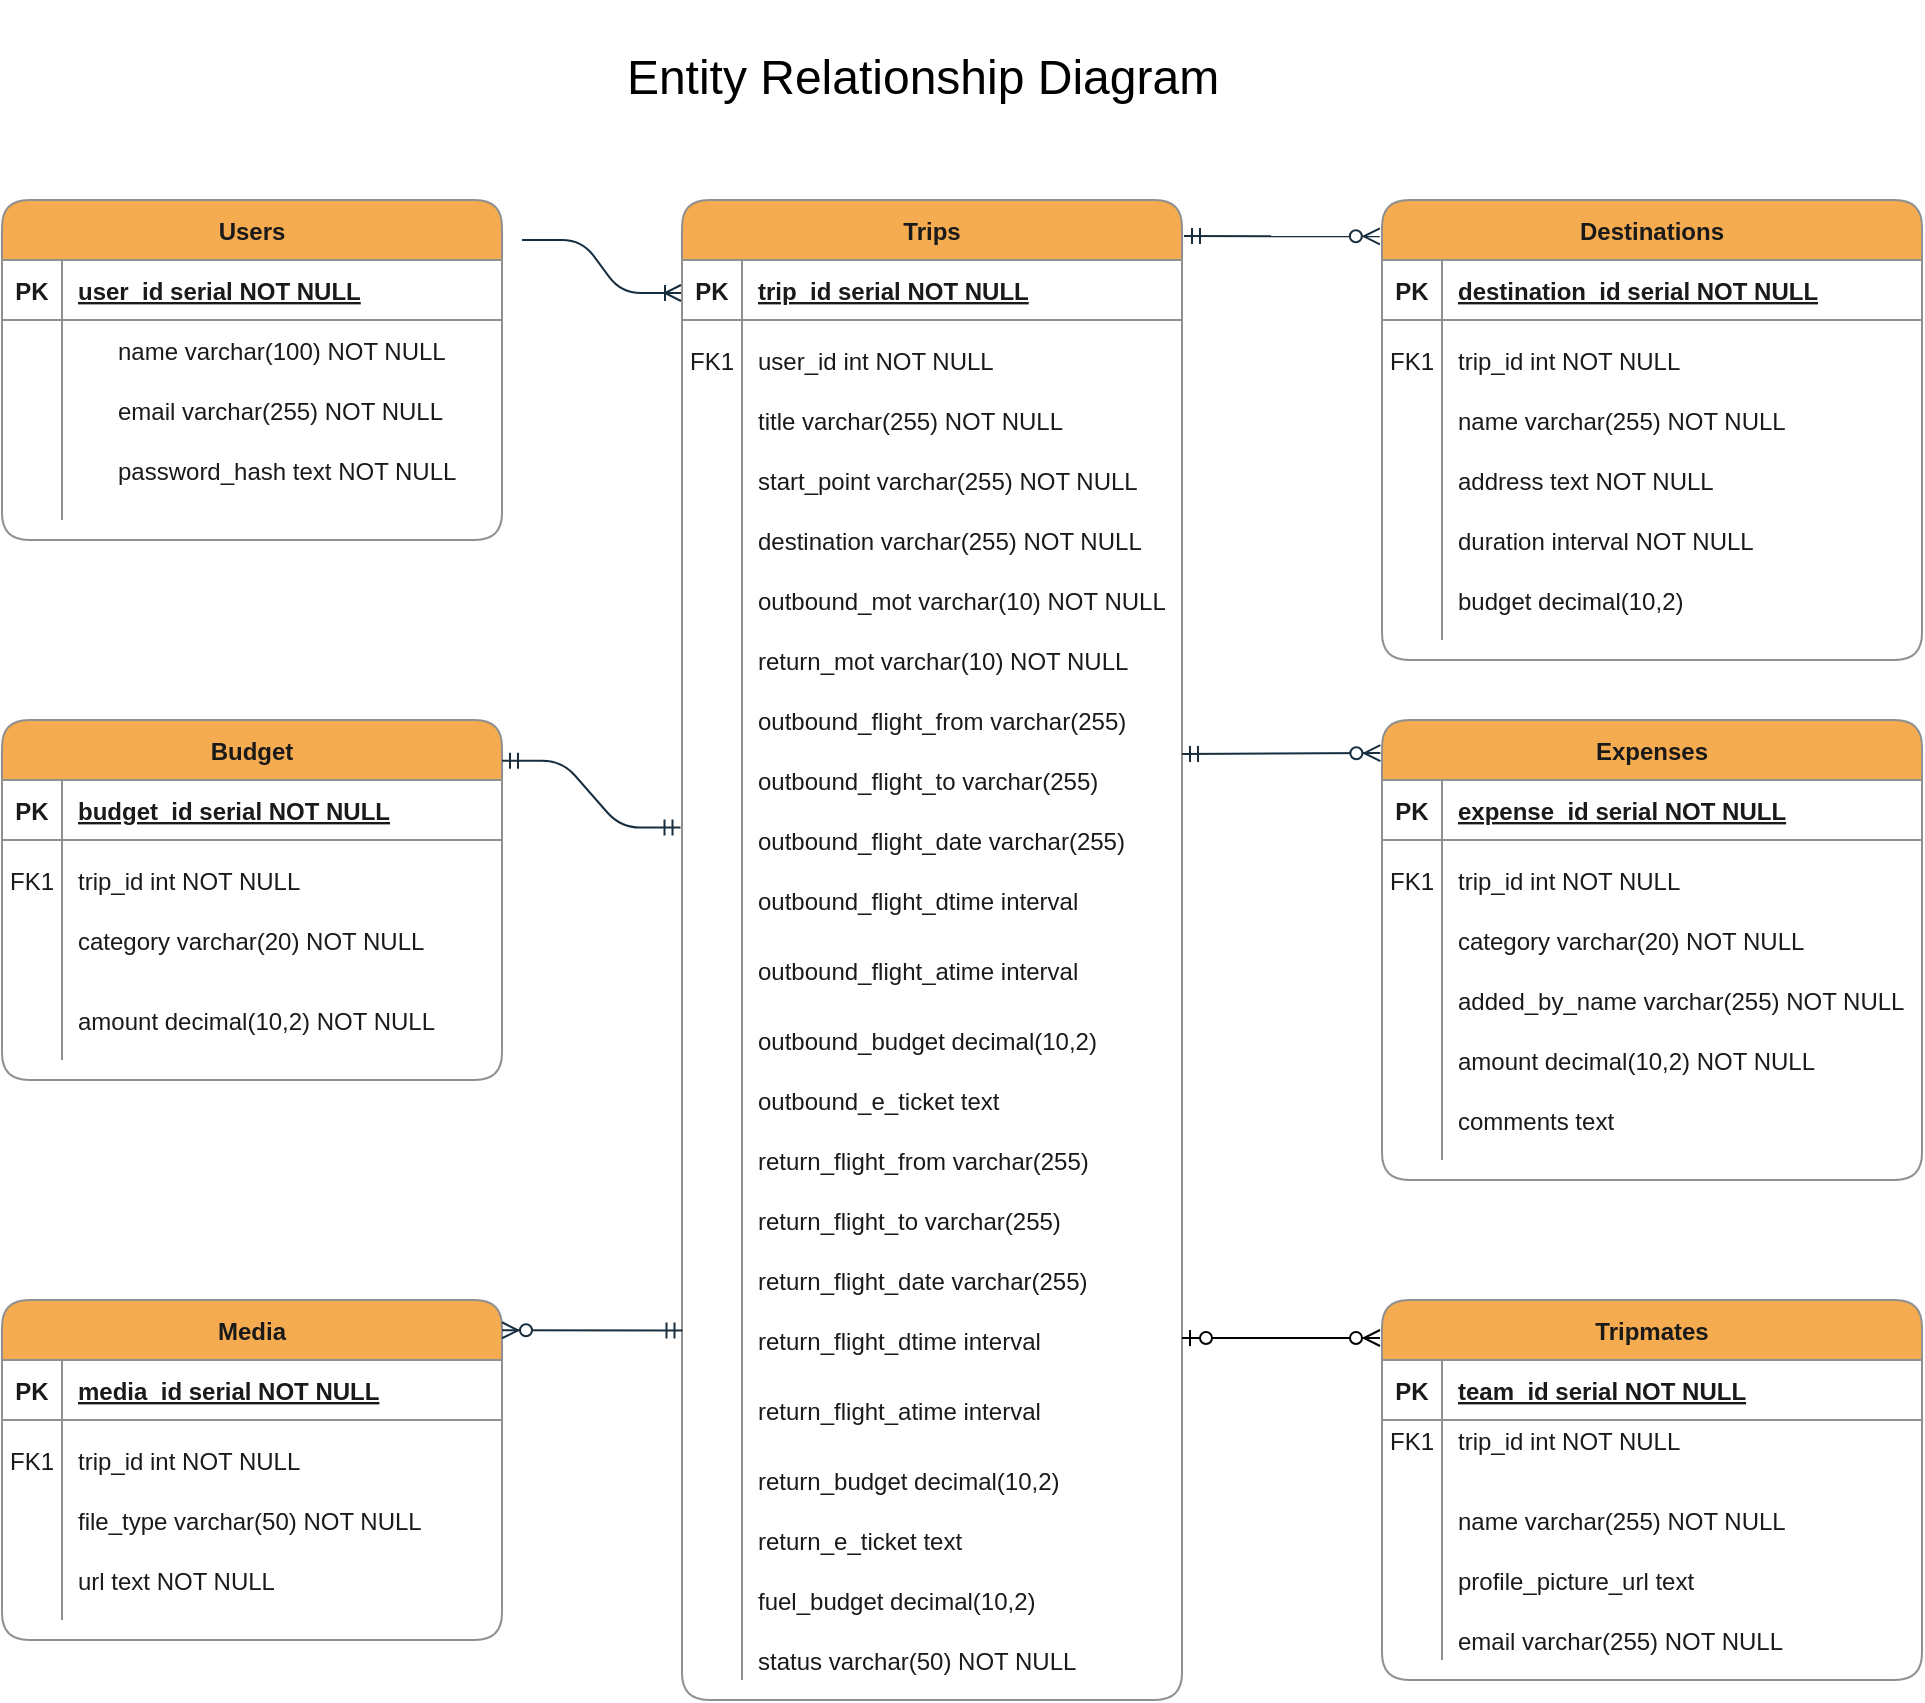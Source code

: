 <mxfile version="26.1.1">
  <diagram id="R2lEEEUBdFMjLlhIrx00" name="Page-1">
    <mxGraphModel dx="1793" dy="1024" grid="1" gridSize="10" guides="1" tooltips="1" connect="1" arrows="1" fold="1" page="1" pageScale="1" pageWidth="850" pageHeight="1100" math="0" shadow="0" extFonts="Permanent Marker^https://fonts.googleapis.com/css?family=Permanent+Marker">
      <root>
        <mxCell id="0" />
        <mxCell id="1" parent="0" />
        <mxCell id="C-vyLk0tnHw3VtMMgP7b-23" value="Users" style="shape=table;startSize=30;container=1;collapsible=1;childLayout=tableLayout;fixedRows=1;rowLines=0;fontStyle=1;align=center;resizeLast=1;labelBackgroundColor=none;fillColor=#F5AB50;strokeColor=#909090;fontColor=#1A1A1A;rounded=1;" parent="1" vertex="1">
          <mxGeometry x="410" y="190" width="250" height="170" as="geometry" />
        </mxCell>
        <mxCell id="C-vyLk0tnHw3VtMMgP7b-24" value="" style="shape=partialRectangle;collapsible=0;dropTarget=0;pointerEvents=0;fillColor=none;points=[[0,0.5],[1,0.5]];portConstraint=eastwest;top=0;left=0;right=0;bottom=1;labelBackgroundColor=none;strokeColor=#909090;fontColor=#1A1A1A;rounded=1;" parent="C-vyLk0tnHw3VtMMgP7b-23" vertex="1">
          <mxGeometry y="30" width="250" height="30" as="geometry" />
        </mxCell>
        <mxCell id="C-vyLk0tnHw3VtMMgP7b-25" value="PK" style="shape=partialRectangle;overflow=hidden;connectable=0;fillColor=none;top=0;left=0;bottom=0;right=0;fontStyle=1;labelBackgroundColor=none;strokeColor=#909090;fontColor=#1A1A1A;rounded=1;" parent="C-vyLk0tnHw3VtMMgP7b-24" vertex="1">
          <mxGeometry width="30" height="30" as="geometry">
            <mxRectangle width="30" height="30" as="alternateBounds" />
          </mxGeometry>
        </mxCell>
        <mxCell id="C-vyLk0tnHw3VtMMgP7b-26" value="user_id serial NOT NULL " style="shape=partialRectangle;overflow=hidden;connectable=0;fillColor=none;top=0;left=0;bottom=0;right=0;align=left;spacingLeft=6;fontStyle=5;labelBackgroundColor=none;strokeColor=#909090;fontColor=#1A1A1A;rounded=1;" parent="C-vyLk0tnHw3VtMMgP7b-24" vertex="1">
          <mxGeometry x="30" width="220" height="30" as="geometry">
            <mxRectangle width="220" height="30" as="alternateBounds" />
          </mxGeometry>
        </mxCell>
        <mxCell id="C-vyLk0tnHw3VtMMgP7b-27" value="" style="shape=partialRectangle;collapsible=0;dropTarget=0;pointerEvents=0;fillColor=none;points=[[0,0.5],[1,0.5]];portConstraint=eastwest;top=0;left=0;right=0;bottom=0;labelBackgroundColor=none;strokeColor=#909090;fontColor=#1A1A1A;rounded=1;" parent="C-vyLk0tnHw3VtMMgP7b-23" vertex="1">
          <mxGeometry y="60" width="250" height="100" as="geometry" />
        </mxCell>
        <mxCell id="C-vyLk0tnHw3VtMMgP7b-28" value="" style="shape=partialRectangle;overflow=hidden;connectable=0;fillColor=none;top=0;left=0;bottom=0;right=0;labelBackgroundColor=none;strokeColor=#909090;fontColor=#1A1A1A;rounded=1;" parent="C-vyLk0tnHw3VtMMgP7b-27" vertex="1">
          <mxGeometry width="30" height="100" as="geometry">
            <mxRectangle width="30" height="100" as="alternateBounds" />
          </mxGeometry>
        </mxCell>
        <mxCell id="C-vyLk0tnHw3VtMMgP7b-29" value="" style="shape=partialRectangle;overflow=hidden;connectable=0;fillColor=none;top=0;left=0;bottom=0;right=0;align=left;spacingLeft=6;labelBackgroundColor=none;strokeColor=#909090;fontColor=#1A1A1A;rounded=1;" parent="C-vyLk0tnHw3VtMMgP7b-27" vertex="1">
          <mxGeometry x="30" width="220" height="100" as="geometry">
            <mxRectangle width="220" height="100" as="alternateBounds" />
          </mxGeometry>
        </mxCell>
        <mxCell id="F7EC2R3SrBkf9akeABOS-1" value="name varchar(100) NOT NULL" style="shape=partialRectangle;overflow=hidden;connectable=0;fillColor=none;top=0;left=0;bottom=0;right=0;align=left;spacingLeft=6;labelBackgroundColor=none;strokeColor=#909090;fontColor=#1A1A1A;rounded=1;" parent="1" vertex="1">
          <mxGeometry x="460" y="250" width="210" height="30" as="geometry">
            <mxRectangle width="220" height="30" as="alternateBounds" />
          </mxGeometry>
        </mxCell>
        <mxCell id="F7EC2R3SrBkf9akeABOS-2" value="email varchar(255) NOT NULL" style="shape=partialRectangle;overflow=hidden;connectable=0;fillColor=none;top=0;left=0;bottom=0;right=0;align=left;spacingLeft=6;labelBackgroundColor=none;strokeColor=#909090;fontColor=#1A1A1A;rounded=1;" parent="1" vertex="1">
          <mxGeometry x="460" y="280" width="220" height="30" as="geometry">
            <mxRectangle width="220" height="30" as="alternateBounds" />
          </mxGeometry>
        </mxCell>
        <mxCell id="F7EC2R3SrBkf9akeABOS-3" value="password_hash text NOT NULL" style="shape=partialRectangle;overflow=hidden;connectable=0;fillColor=none;top=0;left=0;bottom=0;right=0;align=left;spacingLeft=6;labelBackgroundColor=none;strokeColor=#909090;fontColor=#1A1A1A;rounded=1;" parent="1" vertex="1">
          <mxGeometry x="460" y="310" width="220" height="30" as="geometry">
            <mxRectangle width="220" height="30" as="alternateBounds" />
          </mxGeometry>
        </mxCell>
        <mxCell id="C-vyLk0tnHw3VtMMgP7b-2" value="Trips" style="shape=table;startSize=30;container=1;collapsible=1;childLayout=tableLayout;fixedRows=1;rowLines=0;fontStyle=1;align=center;resizeLast=1;labelBackgroundColor=none;fillColor=#F5AB50;strokeColor=#909090;fontColor=#1A1A1A;rounded=1;" parent="1" vertex="1">
          <mxGeometry x="750" y="190" width="250" height="750" as="geometry" />
        </mxCell>
        <mxCell id="C-vyLk0tnHw3VtMMgP7b-3" value="" style="shape=partialRectangle;collapsible=0;dropTarget=0;pointerEvents=0;fillColor=none;points=[[0,0.5],[1,0.5]];portConstraint=eastwest;top=0;left=0;right=0;bottom=1;labelBackgroundColor=none;strokeColor=#909090;fontColor=#1A1A1A;rounded=1;" parent="C-vyLk0tnHw3VtMMgP7b-2" vertex="1">
          <mxGeometry y="30" width="250" height="30" as="geometry" />
        </mxCell>
        <mxCell id="C-vyLk0tnHw3VtMMgP7b-4" value="PK" style="shape=partialRectangle;overflow=hidden;connectable=0;fillColor=none;top=0;left=0;bottom=0;right=0;fontStyle=1;labelBackgroundColor=none;strokeColor=#909090;fontColor=#1A1A1A;rounded=1;" parent="C-vyLk0tnHw3VtMMgP7b-3" vertex="1">
          <mxGeometry width="30" height="30" as="geometry">
            <mxRectangle width="30" height="30" as="alternateBounds" />
          </mxGeometry>
        </mxCell>
        <mxCell id="C-vyLk0tnHw3VtMMgP7b-5" value="trip_id serial NOT NULL " style="shape=partialRectangle;overflow=hidden;connectable=0;fillColor=none;top=0;left=0;bottom=0;right=0;align=left;spacingLeft=6;fontStyle=5;labelBackgroundColor=none;strokeColor=#909090;fontColor=#1A1A1A;rounded=1;" parent="C-vyLk0tnHw3VtMMgP7b-3" vertex="1">
          <mxGeometry x="30" width="220" height="30" as="geometry">
            <mxRectangle width="220" height="30" as="alternateBounds" />
          </mxGeometry>
        </mxCell>
        <mxCell id="C-vyLk0tnHw3VtMMgP7b-6" value="" style="shape=partialRectangle;collapsible=0;dropTarget=0;pointerEvents=0;fillColor=none;points=[[0,0.5],[1,0.5]];portConstraint=eastwest;top=0;left=0;right=0;bottom=0;labelBackgroundColor=none;strokeColor=#909090;fontColor=#1A1A1A;rounded=1;" parent="C-vyLk0tnHw3VtMMgP7b-2" vertex="1">
          <mxGeometry y="60" width="250" height="40" as="geometry" />
        </mxCell>
        <mxCell id="C-vyLk0tnHw3VtMMgP7b-7" value="FK1" style="shape=partialRectangle;overflow=hidden;connectable=0;fillColor=none;top=0;left=0;bottom=0;right=0;labelBackgroundColor=none;strokeColor=#909090;fontColor=#1A1A1A;rounded=1;" parent="C-vyLk0tnHw3VtMMgP7b-6" vertex="1">
          <mxGeometry width="30" height="40" as="geometry">
            <mxRectangle width="30" height="40" as="alternateBounds" />
          </mxGeometry>
        </mxCell>
        <mxCell id="C-vyLk0tnHw3VtMMgP7b-8" value="user_id int NOT NULL" style="shape=partialRectangle;overflow=hidden;connectable=0;fillColor=none;top=0;left=0;bottom=0;right=0;align=left;spacingLeft=6;labelBackgroundColor=none;strokeColor=#909090;fontColor=#1A1A1A;rounded=1;" parent="C-vyLk0tnHw3VtMMgP7b-6" vertex="1">
          <mxGeometry x="30" width="220" height="40" as="geometry">
            <mxRectangle width="220" height="40" as="alternateBounds" />
          </mxGeometry>
        </mxCell>
        <mxCell id="C-vyLk0tnHw3VtMMgP7b-9" value="" style="shape=partialRectangle;collapsible=0;dropTarget=0;pointerEvents=0;fillColor=none;points=[[0,0.5],[1,0.5]];portConstraint=eastwest;top=0;left=0;right=0;bottom=0;labelBackgroundColor=none;strokeColor=#909090;fontColor=#1A1A1A;rounded=1;" parent="C-vyLk0tnHw3VtMMgP7b-2" vertex="1">
          <mxGeometry y="100" width="250" height="640" as="geometry" />
        </mxCell>
        <mxCell id="C-vyLk0tnHw3VtMMgP7b-10" value="" style="shape=partialRectangle;overflow=hidden;connectable=0;fillColor=none;top=0;left=0;bottom=0;right=0;labelBackgroundColor=none;strokeColor=#909090;fontColor=#1A1A1A;rounded=1;" parent="C-vyLk0tnHw3VtMMgP7b-9" vertex="1">
          <mxGeometry width="30" height="640" as="geometry">
            <mxRectangle width="30" height="640" as="alternateBounds" />
          </mxGeometry>
        </mxCell>
        <mxCell id="C-vyLk0tnHw3VtMMgP7b-11" value="" style="shape=partialRectangle;overflow=hidden;connectable=0;fillColor=none;top=0;left=0;bottom=0;right=0;align=left;spacingLeft=6;labelBackgroundColor=none;strokeColor=#909090;fontColor=#1A1A1A;rounded=1;" parent="C-vyLk0tnHw3VtMMgP7b-9" vertex="1">
          <mxGeometry x="30" width="220" height="640" as="geometry">
            <mxRectangle width="220" height="640" as="alternateBounds" />
          </mxGeometry>
        </mxCell>
        <mxCell id="F7EC2R3SrBkf9akeABOS-4" value="title varchar(255) NOT NULL" style="shape=partialRectangle;overflow=hidden;connectable=0;fillColor=none;top=0;left=0;bottom=0;right=0;align=left;spacingLeft=6;labelBackgroundColor=none;strokeColor=#909090;fontColor=#1A1A1A;rounded=1;" parent="1" vertex="1">
          <mxGeometry x="780" y="280" width="220" height="40" as="geometry">
            <mxRectangle width="220" height="40" as="alternateBounds" />
          </mxGeometry>
        </mxCell>
        <mxCell id="F7EC2R3SrBkf9akeABOS-5" value="start_point varchar(255) NOT NULL" style="shape=partialRectangle;overflow=hidden;connectable=0;fillColor=none;top=0;left=0;bottom=0;right=0;align=left;spacingLeft=6;labelBackgroundColor=none;strokeColor=#909090;fontColor=#1A1A1A;rounded=1;" parent="1" vertex="1">
          <mxGeometry x="780" y="310" width="220" height="40" as="geometry">
            <mxRectangle width="220" height="40" as="alternateBounds" />
          </mxGeometry>
        </mxCell>
        <mxCell id="F7EC2R3SrBkf9akeABOS-6" value="destination varchar(255) NOT NULL" style="shape=partialRectangle;overflow=hidden;connectable=0;fillColor=none;top=0;left=0;bottom=0;right=0;align=left;spacingLeft=6;labelBackgroundColor=none;strokeColor=#909090;fontColor=#1A1A1A;rounded=1;" parent="1" vertex="1">
          <mxGeometry x="780" y="340" width="220" height="40" as="geometry">
            <mxRectangle width="220" height="40" as="alternateBounds" />
          </mxGeometry>
        </mxCell>
        <mxCell id="F7EC2R3SrBkf9akeABOS-7" value="outbound_mot varchar(10) NOT NULL" style="shape=partialRectangle;overflow=hidden;connectable=0;fillColor=none;top=0;left=0;bottom=0;right=0;align=left;spacingLeft=6;labelBackgroundColor=none;strokeColor=#909090;fontColor=#1A1A1A;rounded=1;" parent="1" vertex="1">
          <mxGeometry x="780" y="370" width="220" height="40" as="geometry">
            <mxRectangle width="220" height="40" as="alternateBounds" />
          </mxGeometry>
        </mxCell>
        <mxCell id="F7EC2R3SrBkf9akeABOS-8" value="return_mot varchar(10) NOT NULL" style="shape=partialRectangle;overflow=hidden;connectable=0;fillColor=none;top=0;left=0;bottom=0;right=0;align=left;spacingLeft=6;labelBackgroundColor=none;strokeColor=#909090;fontColor=#1A1A1A;rounded=1;" parent="1" vertex="1">
          <mxGeometry x="780" y="400" width="220" height="40" as="geometry">
            <mxRectangle width="220" height="40" as="alternateBounds" />
          </mxGeometry>
        </mxCell>
        <mxCell id="F7EC2R3SrBkf9akeABOS-10" value="status varchar(50) NOT NULL" style="shape=partialRectangle;overflow=hidden;connectable=0;fillColor=none;top=0;left=0;bottom=0;right=0;align=left;spacingLeft=6;labelBackgroundColor=none;strokeColor=#909090;fontColor=#1A1A1A;rounded=1;" parent="1" vertex="1">
          <mxGeometry x="780" y="900" width="220" height="40" as="geometry">
            <mxRectangle width="220" height="40" as="alternateBounds" />
          </mxGeometry>
        </mxCell>
        <mxCell id="F7EC2R3SrBkf9akeABOS-13" value="Budget" style="shape=table;startSize=30;container=1;collapsible=1;childLayout=tableLayout;fixedRows=1;rowLines=0;fontStyle=1;align=center;resizeLast=1;labelBackgroundColor=none;fillColor=#F5AB50;strokeColor=#909090;fontColor=#1A1A1A;rounded=1;" parent="1" vertex="1">
          <mxGeometry x="410" y="450" width="250" height="180" as="geometry" />
        </mxCell>
        <mxCell id="F7EC2R3SrBkf9akeABOS-14" value="" style="shape=partialRectangle;collapsible=0;dropTarget=0;pointerEvents=0;fillColor=none;points=[[0,0.5],[1,0.5]];portConstraint=eastwest;top=0;left=0;right=0;bottom=1;labelBackgroundColor=none;strokeColor=#909090;fontColor=#1A1A1A;rounded=1;" parent="F7EC2R3SrBkf9akeABOS-13" vertex="1">
          <mxGeometry y="30" width="250" height="30" as="geometry" />
        </mxCell>
        <mxCell id="F7EC2R3SrBkf9akeABOS-15" value="PK" style="shape=partialRectangle;overflow=hidden;connectable=0;fillColor=none;top=0;left=0;bottom=0;right=0;fontStyle=1;labelBackgroundColor=none;strokeColor=#909090;fontColor=#1A1A1A;rounded=1;" parent="F7EC2R3SrBkf9akeABOS-14" vertex="1">
          <mxGeometry width="30" height="30" as="geometry">
            <mxRectangle width="30" height="30" as="alternateBounds" />
          </mxGeometry>
        </mxCell>
        <mxCell id="F7EC2R3SrBkf9akeABOS-16" value="budget_id serial NOT NULL " style="shape=partialRectangle;overflow=hidden;connectable=0;fillColor=none;top=0;left=0;bottom=0;right=0;align=left;spacingLeft=6;fontStyle=5;labelBackgroundColor=none;strokeColor=#909090;fontColor=#1A1A1A;rounded=1;" parent="F7EC2R3SrBkf9akeABOS-14" vertex="1">
          <mxGeometry x="30" width="220" height="30" as="geometry">
            <mxRectangle width="220" height="30" as="alternateBounds" />
          </mxGeometry>
        </mxCell>
        <mxCell id="F7EC2R3SrBkf9akeABOS-17" value="" style="shape=partialRectangle;collapsible=0;dropTarget=0;pointerEvents=0;fillColor=none;points=[[0,0.5],[1,0.5]];portConstraint=eastwest;top=0;left=0;right=0;bottom=0;labelBackgroundColor=none;strokeColor=#909090;fontColor=#1A1A1A;rounded=1;" parent="F7EC2R3SrBkf9akeABOS-13" vertex="1">
          <mxGeometry y="60" width="250" height="40" as="geometry" />
        </mxCell>
        <mxCell id="F7EC2R3SrBkf9akeABOS-18" value="FK1" style="shape=partialRectangle;overflow=hidden;connectable=0;fillColor=none;top=0;left=0;bottom=0;right=0;labelBackgroundColor=none;strokeColor=#909090;fontColor=#1A1A1A;rounded=1;" parent="F7EC2R3SrBkf9akeABOS-17" vertex="1">
          <mxGeometry width="30" height="40" as="geometry">
            <mxRectangle width="30" height="40" as="alternateBounds" />
          </mxGeometry>
        </mxCell>
        <mxCell id="F7EC2R3SrBkf9akeABOS-19" value="trip_id int NOT NULL" style="shape=partialRectangle;overflow=hidden;connectable=0;fillColor=none;top=0;left=0;bottom=0;right=0;align=left;spacingLeft=6;labelBackgroundColor=none;strokeColor=#909090;fontColor=#1A1A1A;rounded=1;" parent="F7EC2R3SrBkf9akeABOS-17" vertex="1">
          <mxGeometry x="30" width="220" height="40" as="geometry">
            <mxRectangle width="220" height="40" as="alternateBounds" />
          </mxGeometry>
        </mxCell>
        <mxCell id="F7EC2R3SrBkf9akeABOS-20" value="" style="shape=partialRectangle;collapsible=0;dropTarget=0;pointerEvents=0;fillColor=none;points=[[0,0.5],[1,0.5]];portConstraint=eastwest;top=0;left=0;right=0;bottom=0;labelBackgroundColor=none;strokeColor=#909090;fontColor=#1A1A1A;rounded=1;" parent="F7EC2R3SrBkf9akeABOS-13" vertex="1">
          <mxGeometry y="100" width="250" height="70" as="geometry" />
        </mxCell>
        <mxCell id="F7EC2R3SrBkf9akeABOS-21" value="" style="shape=partialRectangle;overflow=hidden;connectable=0;fillColor=none;top=0;left=0;bottom=0;right=0;labelBackgroundColor=none;strokeColor=#909090;fontColor=#1A1A1A;rounded=1;" parent="F7EC2R3SrBkf9akeABOS-20" vertex="1">
          <mxGeometry width="30" height="70" as="geometry">
            <mxRectangle width="30" height="70" as="alternateBounds" />
          </mxGeometry>
        </mxCell>
        <mxCell id="F7EC2R3SrBkf9akeABOS-22" value="" style="shape=partialRectangle;overflow=hidden;connectable=0;fillColor=none;top=0;left=0;bottom=0;right=0;align=left;spacingLeft=6;labelBackgroundColor=none;strokeColor=#909090;fontColor=#1A1A1A;rounded=1;" parent="F7EC2R3SrBkf9akeABOS-20" vertex="1">
          <mxGeometry x="30" width="220" height="70" as="geometry">
            <mxRectangle width="220" height="70" as="alternateBounds" />
          </mxGeometry>
        </mxCell>
        <mxCell id="F7EC2R3SrBkf9akeABOS-23" value="category varchar(20) NOT NULL" style="shape=partialRectangle;overflow=hidden;connectable=0;fillColor=none;top=0;left=0;bottom=0;right=0;align=left;spacingLeft=6;labelBackgroundColor=none;strokeColor=#909090;fontColor=#1A1A1A;rounded=1;" parent="1" vertex="1">
          <mxGeometry x="440" y="540" width="220" height="40" as="geometry">
            <mxRectangle width="220" height="40" as="alternateBounds" />
          </mxGeometry>
        </mxCell>
        <mxCell id="F7EC2R3SrBkf9akeABOS-30" value="Destinations" style="shape=table;startSize=30;container=1;collapsible=1;childLayout=tableLayout;fixedRows=1;rowLines=0;fontStyle=1;align=center;resizeLast=1;labelBackgroundColor=none;fillColor=#F5AB50;strokeColor=#909090;fontColor=#1A1A1A;rounded=1;" parent="1" vertex="1">
          <mxGeometry x="1100" y="190" width="270" height="230" as="geometry" />
        </mxCell>
        <mxCell id="F7EC2R3SrBkf9akeABOS-31" value="" style="shape=partialRectangle;collapsible=0;dropTarget=0;pointerEvents=0;fillColor=none;points=[[0,0.5],[1,0.5]];portConstraint=eastwest;top=0;left=0;right=0;bottom=1;labelBackgroundColor=none;strokeColor=#909090;fontColor=#1A1A1A;rounded=1;" parent="F7EC2R3SrBkf9akeABOS-30" vertex="1">
          <mxGeometry y="30" width="270" height="30" as="geometry" />
        </mxCell>
        <mxCell id="F7EC2R3SrBkf9akeABOS-32" value="PK" style="shape=partialRectangle;overflow=hidden;connectable=0;fillColor=none;top=0;left=0;bottom=0;right=0;fontStyle=1;labelBackgroundColor=none;strokeColor=#909090;fontColor=#1A1A1A;rounded=1;" parent="F7EC2R3SrBkf9akeABOS-31" vertex="1">
          <mxGeometry width="30" height="30" as="geometry">
            <mxRectangle width="30" height="30" as="alternateBounds" />
          </mxGeometry>
        </mxCell>
        <mxCell id="F7EC2R3SrBkf9akeABOS-33" value="destination_id serial NOT NULL " style="shape=partialRectangle;overflow=hidden;connectable=0;fillColor=none;top=0;left=0;bottom=0;right=0;align=left;spacingLeft=6;fontStyle=5;labelBackgroundColor=none;strokeColor=#909090;fontColor=#1A1A1A;rounded=1;" parent="F7EC2R3SrBkf9akeABOS-31" vertex="1">
          <mxGeometry x="30" width="240" height="30" as="geometry">
            <mxRectangle width="240" height="30" as="alternateBounds" />
          </mxGeometry>
        </mxCell>
        <mxCell id="F7EC2R3SrBkf9akeABOS-34" value="" style="shape=partialRectangle;collapsible=0;dropTarget=0;pointerEvents=0;fillColor=none;points=[[0,0.5],[1,0.5]];portConstraint=eastwest;top=0;left=0;right=0;bottom=0;labelBackgroundColor=none;strokeColor=#909090;fontColor=#1A1A1A;rounded=1;" parent="F7EC2R3SrBkf9akeABOS-30" vertex="1">
          <mxGeometry y="60" width="270" height="40" as="geometry" />
        </mxCell>
        <mxCell id="F7EC2R3SrBkf9akeABOS-35" value="FK1" style="shape=partialRectangle;overflow=hidden;connectable=0;fillColor=none;top=0;left=0;bottom=0;right=0;labelBackgroundColor=none;strokeColor=#909090;fontColor=#1A1A1A;rounded=1;" parent="F7EC2R3SrBkf9akeABOS-34" vertex="1">
          <mxGeometry width="30" height="40" as="geometry">
            <mxRectangle width="30" height="40" as="alternateBounds" />
          </mxGeometry>
        </mxCell>
        <mxCell id="F7EC2R3SrBkf9akeABOS-36" value="trip_id int NOT NULL" style="shape=partialRectangle;overflow=hidden;connectable=0;fillColor=none;top=0;left=0;bottom=0;right=0;align=left;spacingLeft=6;labelBackgroundColor=none;strokeColor=#909090;fontColor=#1A1A1A;rounded=1;" parent="F7EC2R3SrBkf9akeABOS-34" vertex="1">
          <mxGeometry x="30" width="240" height="40" as="geometry">
            <mxRectangle width="240" height="40" as="alternateBounds" />
          </mxGeometry>
        </mxCell>
        <mxCell id="F7EC2R3SrBkf9akeABOS-37" value="" style="shape=partialRectangle;collapsible=0;dropTarget=0;pointerEvents=0;fillColor=none;points=[[0,0.5],[1,0.5]];portConstraint=eastwest;top=0;left=0;right=0;bottom=0;labelBackgroundColor=none;strokeColor=#909090;fontColor=#1A1A1A;rounded=1;" parent="F7EC2R3SrBkf9akeABOS-30" vertex="1">
          <mxGeometry y="100" width="270" height="120" as="geometry" />
        </mxCell>
        <mxCell id="F7EC2R3SrBkf9akeABOS-38" value="" style="shape=partialRectangle;overflow=hidden;connectable=0;fillColor=none;top=0;left=0;bottom=0;right=0;labelBackgroundColor=none;strokeColor=#909090;fontColor=#1A1A1A;rounded=1;" parent="F7EC2R3SrBkf9akeABOS-37" vertex="1">
          <mxGeometry width="30" height="120" as="geometry">
            <mxRectangle width="30" height="120" as="alternateBounds" />
          </mxGeometry>
        </mxCell>
        <mxCell id="F7EC2R3SrBkf9akeABOS-39" value="" style="shape=partialRectangle;overflow=hidden;connectable=0;fillColor=none;top=0;left=0;bottom=0;right=0;align=left;spacingLeft=6;labelBackgroundColor=none;strokeColor=#909090;fontColor=#1A1A1A;rounded=1;" parent="F7EC2R3SrBkf9akeABOS-37" vertex="1">
          <mxGeometry x="30" width="240" height="120" as="geometry">
            <mxRectangle width="240" height="120" as="alternateBounds" />
          </mxGeometry>
        </mxCell>
        <mxCell id="F7EC2R3SrBkf9akeABOS-40" value="name varchar(255) NOT NULL" style="shape=partialRectangle;overflow=hidden;connectable=0;fillColor=none;top=0;left=0;bottom=0;right=0;align=left;spacingLeft=6;labelBackgroundColor=none;strokeColor=#909090;fontColor=#1A1A1A;rounded=1;" parent="1" vertex="1">
          <mxGeometry x="1130" y="280" width="220" height="40" as="geometry">
            <mxRectangle width="220" height="40" as="alternateBounds" />
          </mxGeometry>
        </mxCell>
        <mxCell id="F7EC2R3SrBkf9akeABOS-41" value="address text NOT NULL" style="shape=partialRectangle;overflow=hidden;connectable=0;fillColor=none;top=0;left=0;bottom=0;right=0;align=left;spacingLeft=6;labelBackgroundColor=none;strokeColor=#909090;fontColor=#1A1A1A;rounded=1;" parent="1" vertex="1">
          <mxGeometry x="1130" y="310" width="220" height="40" as="geometry">
            <mxRectangle width="220" height="40" as="alternateBounds" />
          </mxGeometry>
        </mxCell>
        <mxCell id="F7EC2R3SrBkf9akeABOS-42" value="duration interval NOT NULL" style="shape=partialRectangle;overflow=hidden;connectable=0;fillColor=none;top=0;left=0;bottom=0;right=0;align=left;spacingLeft=6;labelBackgroundColor=none;strokeColor=#909090;fontColor=#1A1A1A;rounded=1;" parent="1" vertex="1">
          <mxGeometry x="1130" y="340" width="220" height="40" as="geometry">
            <mxRectangle width="220" height="40" as="alternateBounds" />
          </mxGeometry>
        </mxCell>
        <mxCell id="F7EC2R3SrBkf9akeABOS-43" value="budget decimal(10,2) " style="shape=partialRectangle;overflow=hidden;connectable=0;fillColor=none;top=0;left=0;bottom=0;right=0;align=left;spacingLeft=6;labelBackgroundColor=none;strokeColor=#909090;fontColor=#1A1A1A;rounded=1;" parent="1" vertex="1">
          <mxGeometry x="1130" y="370" width="220" height="40" as="geometry">
            <mxRectangle width="220" height="40" as="alternateBounds" />
          </mxGeometry>
        </mxCell>
        <mxCell id="F7EC2R3SrBkf9akeABOS-44" value="Media" style="shape=table;startSize=30;container=1;collapsible=1;childLayout=tableLayout;fixedRows=1;rowLines=0;fontStyle=1;align=center;resizeLast=1;labelBackgroundColor=none;fillColor=#F5AB50;strokeColor=#909090;fontColor=#1A1A1A;rounded=1;" parent="1" vertex="1">
          <mxGeometry x="410" y="740" width="250" height="170" as="geometry" />
        </mxCell>
        <mxCell id="F7EC2R3SrBkf9akeABOS-45" value="" style="shape=partialRectangle;collapsible=0;dropTarget=0;pointerEvents=0;fillColor=none;points=[[0,0.5],[1,0.5]];portConstraint=eastwest;top=0;left=0;right=0;bottom=1;labelBackgroundColor=none;strokeColor=#909090;fontColor=#1A1A1A;rounded=1;" parent="F7EC2R3SrBkf9akeABOS-44" vertex="1">
          <mxGeometry y="30" width="250" height="30" as="geometry" />
        </mxCell>
        <mxCell id="F7EC2R3SrBkf9akeABOS-46" value="PK" style="shape=partialRectangle;overflow=hidden;connectable=0;fillColor=none;top=0;left=0;bottom=0;right=0;fontStyle=1;labelBackgroundColor=none;strokeColor=#909090;fontColor=#1A1A1A;rounded=1;" parent="F7EC2R3SrBkf9akeABOS-45" vertex="1">
          <mxGeometry width="30" height="30" as="geometry">
            <mxRectangle width="30" height="30" as="alternateBounds" />
          </mxGeometry>
        </mxCell>
        <mxCell id="F7EC2R3SrBkf9akeABOS-47" value="media_id serial NOT NULL " style="shape=partialRectangle;overflow=hidden;connectable=0;fillColor=none;top=0;left=0;bottom=0;right=0;align=left;spacingLeft=6;fontStyle=5;labelBackgroundColor=none;strokeColor=#909090;fontColor=#1A1A1A;rounded=1;" parent="F7EC2R3SrBkf9akeABOS-45" vertex="1">
          <mxGeometry x="30" width="220" height="30" as="geometry">
            <mxRectangle width="220" height="30" as="alternateBounds" />
          </mxGeometry>
        </mxCell>
        <mxCell id="F7EC2R3SrBkf9akeABOS-48" value="" style="shape=partialRectangle;collapsible=0;dropTarget=0;pointerEvents=0;fillColor=none;points=[[0,0.5],[1,0.5]];portConstraint=eastwest;top=0;left=0;right=0;bottom=0;labelBackgroundColor=none;strokeColor=#909090;fontColor=#1A1A1A;rounded=1;" parent="F7EC2R3SrBkf9akeABOS-44" vertex="1">
          <mxGeometry y="60" width="250" height="40" as="geometry" />
        </mxCell>
        <mxCell id="F7EC2R3SrBkf9akeABOS-49" value="FK1" style="shape=partialRectangle;overflow=hidden;connectable=0;fillColor=none;top=0;left=0;bottom=0;right=0;labelBackgroundColor=none;strokeColor=#909090;fontColor=#1A1A1A;rounded=1;" parent="F7EC2R3SrBkf9akeABOS-48" vertex="1">
          <mxGeometry width="30" height="40" as="geometry">
            <mxRectangle width="30" height="40" as="alternateBounds" />
          </mxGeometry>
        </mxCell>
        <mxCell id="F7EC2R3SrBkf9akeABOS-50" value="trip_id int NOT NULL" style="shape=partialRectangle;overflow=hidden;connectable=0;fillColor=none;top=0;left=0;bottom=0;right=0;align=left;spacingLeft=6;labelBackgroundColor=none;strokeColor=#909090;fontColor=#1A1A1A;rounded=1;" parent="F7EC2R3SrBkf9akeABOS-48" vertex="1">
          <mxGeometry x="30" width="220" height="40" as="geometry">
            <mxRectangle width="220" height="40" as="alternateBounds" />
          </mxGeometry>
        </mxCell>
        <mxCell id="F7EC2R3SrBkf9akeABOS-51" value="" style="shape=partialRectangle;collapsible=0;dropTarget=0;pointerEvents=0;fillColor=none;points=[[0,0.5],[1,0.5]];portConstraint=eastwest;top=0;left=0;right=0;bottom=0;labelBackgroundColor=none;strokeColor=#909090;fontColor=#1A1A1A;rounded=1;" parent="F7EC2R3SrBkf9akeABOS-44" vertex="1">
          <mxGeometry y="100" width="250" height="60" as="geometry" />
        </mxCell>
        <mxCell id="F7EC2R3SrBkf9akeABOS-52" value="" style="shape=partialRectangle;overflow=hidden;connectable=0;fillColor=none;top=0;left=0;bottom=0;right=0;labelBackgroundColor=none;strokeColor=#909090;fontColor=#1A1A1A;rounded=1;" parent="F7EC2R3SrBkf9akeABOS-51" vertex="1">
          <mxGeometry width="30" height="60" as="geometry">
            <mxRectangle width="30" height="60" as="alternateBounds" />
          </mxGeometry>
        </mxCell>
        <mxCell id="F7EC2R3SrBkf9akeABOS-53" value="" style="shape=partialRectangle;overflow=hidden;connectable=0;fillColor=none;top=0;left=0;bottom=0;right=0;align=left;spacingLeft=6;labelBackgroundColor=none;strokeColor=#909090;fontColor=#1A1A1A;rounded=1;" parent="F7EC2R3SrBkf9akeABOS-51" vertex="1">
          <mxGeometry x="30" width="220" height="60" as="geometry">
            <mxRectangle width="220" height="60" as="alternateBounds" />
          </mxGeometry>
        </mxCell>
        <mxCell id="F7EC2R3SrBkf9akeABOS-54" value="file_type varchar(50) NOT NULL" style="shape=partialRectangle;overflow=hidden;connectable=0;fillColor=none;top=0;left=0;bottom=0;right=0;align=left;spacingLeft=6;labelBackgroundColor=none;strokeColor=#909090;fontColor=#1A1A1A;rounded=1;" parent="1" vertex="1">
          <mxGeometry x="440" y="830" width="220" height="40" as="geometry">
            <mxRectangle width="220" height="40" as="alternateBounds" />
          </mxGeometry>
        </mxCell>
        <mxCell id="F7EC2R3SrBkf9akeABOS-57" value="url text NOT NULL" style="shape=partialRectangle;overflow=hidden;connectable=0;fillColor=none;top=0;left=0;bottom=0;right=0;align=left;spacingLeft=6;labelBackgroundColor=none;strokeColor=#909090;fontColor=#1A1A1A;rounded=1;" parent="1" vertex="1">
          <mxGeometry x="440" y="860" width="220" height="40" as="geometry">
            <mxRectangle width="220" height="40" as="alternateBounds" />
          </mxGeometry>
        </mxCell>
        <mxCell id="F7EC2R3SrBkf9akeABOS-59" value="Expenses" style="shape=table;startSize=30;container=1;collapsible=1;childLayout=tableLayout;fixedRows=1;rowLines=0;fontStyle=1;align=center;resizeLast=1;labelBackgroundColor=none;fillColor=#F5AB50;strokeColor=#909090;fontColor=#1A1A1A;rounded=1;" parent="1" vertex="1">
          <mxGeometry x="1100" y="450" width="270" height="230" as="geometry" />
        </mxCell>
        <mxCell id="F7EC2R3SrBkf9akeABOS-60" value="" style="shape=partialRectangle;collapsible=0;dropTarget=0;pointerEvents=0;fillColor=none;points=[[0,0.5],[1,0.5]];portConstraint=eastwest;top=0;left=0;right=0;bottom=1;labelBackgroundColor=none;strokeColor=#909090;fontColor=#1A1A1A;rounded=1;" parent="F7EC2R3SrBkf9akeABOS-59" vertex="1">
          <mxGeometry y="30" width="270" height="30" as="geometry" />
        </mxCell>
        <mxCell id="F7EC2R3SrBkf9akeABOS-61" value="PK" style="shape=partialRectangle;overflow=hidden;connectable=0;fillColor=none;top=0;left=0;bottom=0;right=0;fontStyle=1;labelBackgroundColor=none;strokeColor=#909090;fontColor=#1A1A1A;rounded=1;" parent="F7EC2R3SrBkf9akeABOS-60" vertex="1">
          <mxGeometry width="30" height="30" as="geometry">
            <mxRectangle width="30" height="30" as="alternateBounds" />
          </mxGeometry>
        </mxCell>
        <mxCell id="F7EC2R3SrBkf9akeABOS-62" value="expense_id serial NOT NULL " style="shape=partialRectangle;overflow=hidden;connectable=0;fillColor=none;top=0;left=0;bottom=0;right=0;align=left;spacingLeft=6;fontStyle=5;labelBackgroundColor=none;strokeColor=#909090;fontColor=#1A1A1A;rounded=1;" parent="F7EC2R3SrBkf9akeABOS-60" vertex="1">
          <mxGeometry x="30" width="240" height="30" as="geometry">
            <mxRectangle width="240" height="30" as="alternateBounds" />
          </mxGeometry>
        </mxCell>
        <mxCell id="F7EC2R3SrBkf9akeABOS-63" value="" style="shape=partialRectangle;collapsible=0;dropTarget=0;pointerEvents=0;fillColor=none;points=[[0,0.5],[1,0.5]];portConstraint=eastwest;top=0;left=0;right=0;bottom=0;labelBackgroundColor=none;strokeColor=#909090;fontColor=#1A1A1A;rounded=1;" parent="F7EC2R3SrBkf9akeABOS-59" vertex="1">
          <mxGeometry y="60" width="270" height="40" as="geometry" />
        </mxCell>
        <mxCell id="F7EC2R3SrBkf9akeABOS-64" value="FK1" style="shape=partialRectangle;overflow=hidden;connectable=0;fillColor=none;top=0;left=0;bottom=0;right=0;labelBackgroundColor=none;strokeColor=#909090;fontColor=#1A1A1A;rounded=1;" parent="F7EC2R3SrBkf9akeABOS-63" vertex="1">
          <mxGeometry width="30" height="40" as="geometry">
            <mxRectangle width="30" height="40" as="alternateBounds" />
          </mxGeometry>
        </mxCell>
        <mxCell id="F7EC2R3SrBkf9akeABOS-65" value="trip_id int NOT NULL" style="shape=partialRectangle;overflow=hidden;connectable=0;fillColor=none;top=0;left=0;bottom=0;right=0;align=left;spacingLeft=6;labelBackgroundColor=none;strokeColor=#909090;fontColor=#1A1A1A;rounded=1;" parent="F7EC2R3SrBkf9akeABOS-63" vertex="1">
          <mxGeometry x="30" width="240" height="40" as="geometry">
            <mxRectangle width="240" height="40" as="alternateBounds" />
          </mxGeometry>
        </mxCell>
        <mxCell id="F7EC2R3SrBkf9akeABOS-66" value="" style="shape=partialRectangle;collapsible=0;dropTarget=0;pointerEvents=0;fillColor=none;points=[[0,0.5],[1,0.5]];portConstraint=eastwest;top=0;left=0;right=0;bottom=0;labelBackgroundColor=none;strokeColor=#909090;fontColor=#1A1A1A;rounded=1;" parent="F7EC2R3SrBkf9akeABOS-59" vertex="1">
          <mxGeometry y="100" width="270" height="120" as="geometry" />
        </mxCell>
        <mxCell id="F7EC2R3SrBkf9akeABOS-67" value="" style="shape=partialRectangle;overflow=hidden;connectable=0;fillColor=none;top=0;left=0;bottom=0;right=0;labelBackgroundColor=none;strokeColor=#909090;fontColor=#1A1A1A;rounded=1;" parent="F7EC2R3SrBkf9akeABOS-66" vertex="1">
          <mxGeometry width="30" height="120" as="geometry">
            <mxRectangle width="30" height="120" as="alternateBounds" />
          </mxGeometry>
        </mxCell>
        <mxCell id="F7EC2R3SrBkf9akeABOS-68" value="" style="shape=partialRectangle;overflow=hidden;connectable=0;fillColor=none;top=0;left=0;bottom=0;right=0;align=left;spacingLeft=6;labelBackgroundColor=none;strokeColor=#909090;fontColor=#1A1A1A;rounded=1;" parent="F7EC2R3SrBkf9akeABOS-66" vertex="1">
          <mxGeometry x="30" width="240" height="120" as="geometry">
            <mxRectangle width="240" height="120" as="alternateBounds" />
          </mxGeometry>
        </mxCell>
        <mxCell id="F7EC2R3SrBkf9akeABOS-69" value="category varchar(20) NOT NULL" style="shape=partialRectangle;overflow=hidden;connectable=0;fillColor=none;top=0;left=0;bottom=0;right=0;align=left;spacingLeft=6;labelBackgroundColor=none;strokeColor=#909090;fontColor=#1A1A1A;rounded=1;" parent="1" vertex="1">
          <mxGeometry x="1130" y="540" width="220" height="40" as="geometry">
            <mxRectangle width="220" height="40" as="alternateBounds" />
          </mxGeometry>
        </mxCell>
        <mxCell id="F7EC2R3SrBkf9akeABOS-70" value="added_by_name varchar(255) NOT NULL" style="shape=partialRectangle;overflow=hidden;connectable=0;fillColor=none;top=0;left=0;bottom=0;right=0;align=left;spacingLeft=6;labelBackgroundColor=none;strokeColor=#909090;fontColor=#1A1A1A;rounded=1;" parent="1" vertex="1">
          <mxGeometry x="1130" y="570" width="240" height="40" as="geometry">
            <mxRectangle width="220" height="40" as="alternateBounds" />
          </mxGeometry>
        </mxCell>
        <mxCell id="F7EC2R3SrBkf9akeABOS-72" value="comments text" style="shape=partialRectangle;overflow=hidden;connectable=0;fillColor=none;top=0;left=0;bottom=0;right=0;align=left;spacingLeft=6;labelBackgroundColor=none;strokeColor=#909090;fontColor=#1A1A1A;rounded=1;" parent="1" vertex="1">
          <mxGeometry x="1130" y="630" width="240" height="40" as="geometry">
            <mxRectangle width="220" height="40" as="alternateBounds" />
          </mxGeometry>
        </mxCell>
        <mxCell id="F7EC2R3SrBkf9akeABOS-73" value="amount decimal(10,2) NOT NULL" style="shape=partialRectangle;overflow=hidden;connectable=0;fillColor=none;top=0;left=0;bottom=0;right=0;align=left;spacingLeft=6;labelBackgroundColor=none;strokeColor=#909090;fontColor=#1A1A1A;rounded=1;" parent="1" vertex="1">
          <mxGeometry x="1130" y="600" width="240" height="40" as="geometry">
            <mxRectangle width="220" height="40" as="alternateBounds" />
          </mxGeometry>
        </mxCell>
        <mxCell id="F7EC2R3SrBkf9akeABOS-75" value="" style="edgeStyle=entityRelationEdgeStyle;fontSize=12;html=1;endArrow=ERoneToMany;rounded=1;entryX=-0.002;entryY=0.062;entryDx=0;entryDy=0;entryPerimeter=0;labelBackgroundColor=none;strokeColor=#182E3E;fontColor=default;" parent="1" target="C-vyLk0tnHw3VtMMgP7b-2" edge="1">
          <mxGeometry width="100" height="100" relative="1" as="geometry">
            <mxPoint x="670" y="210" as="sourcePoint" />
            <mxPoint x="740" y="210" as="targetPoint" />
            <Array as="points">
              <mxPoint x="710" y="150" />
            </Array>
          </mxGeometry>
        </mxCell>
        <mxCell id="F7EC2R3SrBkf9akeABOS-76" value="" style="edgeStyle=entityRelationEdgeStyle;fontSize=12;html=1;endArrow=ERmandOne;startArrow=ERmandOne;rounded=1;exitX=1;exitY=0.113;exitDx=0;exitDy=0;exitPerimeter=0;entryX=-0.003;entryY=0.334;entryDx=0;entryDy=0;entryPerimeter=0;labelBackgroundColor=none;strokeColor=#182E3E;fontColor=default;" parent="1" source="F7EC2R3SrBkf9akeABOS-13" target="C-vyLk0tnHw3VtMMgP7b-9" edge="1">
          <mxGeometry width="100" height="100" relative="1" as="geometry">
            <mxPoint x="560" y="524.56" as="sourcePoint" />
            <mxPoint x="741.75" y="360" as="targetPoint" />
          </mxGeometry>
        </mxCell>
        <mxCell id="F7EC2R3SrBkf9akeABOS-77" value="" style="fontSize=12;html=1;endArrow=ERzeroToMany;startArrow=ERmandOne;rounded=1;entryX=-0.004;entryY=0.079;entryDx=0;entryDy=0;entryPerimeter=0;labelBackgroundColor=none;strokeColor=#182E3E;fontColor=default;" parent="1" target="F7EC2R3SrBkf9akeABOS-30" edge="1">
          <mxGeometry width="100" height="100" relative="1" as="geometry">
            <mxPoint x="1001" y="208" as="sourcePoint" />
            <mxPoint x="1100" y="120" as="targetPoint" />
          </mxGeometry>
        </mxCell>
        <mxCell id="F7EC2R3SrBkf9akeABOS-79" value="" style="fontSize=12;html=1;endArrow=ERzeroToMany;startArrow=ERmandOne;rounded=1;entryX=-0.003;entryY=0.072;entryDx=0;entryDy=0;entryPerimeter=0;labelBackgroundColor=none;strokeColor=#182E3E;fontColor=default;" parent="1" target="F7EC2R3SrBkf9akeABOS-59" edge="1">
          <mxGeometry width="100" height="100" relative="1" as="geometry">
            <mxPoint x="1000" y="467" as="sourcePoint" />
            <mxPoint x="1100" y="460" as="targetPoint" />
          </mxGeometry>
        </mxCell>
        <mxCell id="F7EC2R3SrBkf9akeABOS-80" value="" style="fontSize=12;html=1;endArrow=ERzeroToMany;startArrow=ERmandOne;rounded=1;entryX=1;entryY=0.089;entryDx=0;entryDy=0;exitX=0.001;exitY=0.727;exitDx=0;exitDy=0;labelBackgroundColor=none;strokeColor=#182E3E;fontColor=default;entryPerimeter=0;exitPerimeter=0;" parent="1" source="C-vyLk0tnHw3VtMMgP7b-9" target="F7EC2R3SrBkf9akeABOS-44" edge="1">
          <mxGeometry width="100" height="100" relative="1" as="geometry">
            <mxPoint x="900" y="510" as="sourcePoint" />
            <mxPoint x="900" y="590" as="targetPoint" />
          </mxGeometry>
        </mxCell>
        <mxCell id="F7EC2R3SrBkf9akeABOS-82" value="&lt;h3 style=&quot;line-height: 230%;&quot;&gt;&lt;font style=&quot;font-size: 24px; font-weight: normal; color: rgb(0, 0, 0);&quot;&gt;Entity Relationship Diagram&lt;/font&gt;&lt;/h3&gt;" style="text;html=1;align=center;verticalAlign=middle;resizable=0;points=[];autosize=1;strokeColor=none;fillColor=none;labelBackgroundColor=none;fontColor=#1A1A1A;rounded=1;" parent="1" vertex="1">
          <mxGeometry x="710" y="90" width="320" height="80" as="geometry" />
        </mxCell>
        <mxCell id="F2G2B_tUQ598PrZ_KpFH-1" value="amount decimal(10,2) NOT NULL" style="shape=partialRectangle;overflow=hidden;connectable=0;fillColor=none;top=0;left=0;bottom=0;right=0;align=left;spacingLeft=6;labelBackgroundColor=none;strokeColor=#909090;fontColor=#1A1A1A;rounded=1;" vertex="1" parent="1">
          <mxGeometry x="440" y="580" width="240" height="40" as="geometry">
            <mxRectangle width="220" height="40" as="alternateBounds" />
          </mxGeometry>
        </mxCell>
        <mxCell id="F2G2B_tUQ598PrZ_KpFH-2" value="Tripmates" style="shape=table;startSize=30;container=1;collapsible=1;childLayout=tableLayout;fixedRows=1;rowLines=0;fontStyle=1;align=center;resizeLast=1;labelBackgroundColor=none;fillColor=#F5AB50;strokeColor=#909090;fontColor=#1A1A1A;rounded=1;" vertex="1" parent="1">
          <mxGeometry x="1100" y="740" width="270" height="190" as="geometry" />
        </mxCell>
        <mxCell id="F2G2B_tUQ598PrZ_KpFH-3" value="" style="shape=partialRectangle;collapsible=0;dropTarget=0;pointerEvents=0;fillColor=none;points=[[0,0.5],[1,0.5]];portConstraint=eastwest;top=0;left=0;right=0;bottom=1;labelBackgroundColor=none;strokeColor=#909090;fontColor=#1A1A1A;rounded=1;" vertex="1" parent="F2G2B_tUQ598PrZ_KpFH-2">
          <mxGeometry y="30" width="270" height="30" as="geometry" />
        </mxCell>
        <mxCell id="F2G2B_tUQ598PrZ_KpFH-4" value="PK" style="shape=partialRectangle;overflow=hidden;connectable=0;fillColor=none;top=0;left=0;bottom=0;right=0;fontStyle=1;labelBackgroundColor=none;strokeColor=#909090;fontColor=#1A1A1A;rounded=1;" vertex="1" parent="F2G2B_tUQ598PrZ_KpFH-3">
          <mxGeometry width="30" height="30" as="geometry">
            <mxRectangle width="30" height="30" as="alternateBounds" />
          </mxGeometry>
        </mxCell>
        <mxCell id="F2G2B_tUQ598PrZ_KpFH-5" value="team_id serial NOT NULL " style="shape=partialRectangle;overflow=hidden;connectable=0;fillColor=none;top=0;left=0;bottom=0;right=0;align=left;spacingLeft=6;fontStyle=5;labelBackgroundColor=none;strokeColor=#909090;fontColor=#1A1A1A;rounded=1;" vertex="1" parent="F2G2B_tUQ598PrZ_KpFH-3">
          <mxGeometry x="30" width="240" height="30" as="geometry">
            <mxRectangle width="240" height="30" as="alternateBounds" />
          </mxGeometry>
        </mxCell>
        <mxCell id="F2G2B_tUQ598PrZ_KpFH-6" value="" style="shape=partialRectangle;collapsible=0;dropTarget=0;pointerEvents=0;fillColor=none;points=[[0,0.5],[1,0.5]];portConstraint=eastwest;top=0;left=0;right=0;bottom=0;labelBackgroundColor=none;strokeColor=#909090;fontColor=#1A1A1A;rounded=1;" vertex="1" parent="F2G2B_tUQ598PrZ_KpFH-2">
          <mxGeometry y="60" width="270" height="20" as="geometry" />
        </mxCell>
        <mxCell id="F2G2B_tUQ598PrZ_KpFH-7" value="FK1" style="shape=partialRectangle;overflow=hidden;connectable=0;fillColor=none;top=0;left=0;bottom=0;right=0;labelBackgroundColor=none;strokeColor=#909090;fontColor=#1A1A1A;rounded=1;" vertex="1" parent="F2G2B_tUQ598PrZ_KpFH-6">
          <mxGeometry width="30" height="20" as="geometry">
            <mxRectangle width="30" height="20" as="alternateBounds" />
          </mxGeometry>
        </mxCell>
        <mxCell id="F2G2B_tUQ598PrZ_KpFH-8" value="trip_id int NOT NULL" style="shape=partialRectangle;overflow=hidden;connectable=0;fillColor=none;top=0;left=0;bottom=0;right=0;align=left;spacingLeft=6;labelBackgroundColor=none;strokeColor=#909090;fontColor=#1A1A1A;rounded=1;" vertex="1" parent="F2G2B_tUQ598PrZ_KpFH-6">
          <mxGeometry x="30" width="240" height="20" as="geometry">
            <mxRectangle width="240" height="20" as="alternateBounds" />
          </mxGeometry>
        </mxCell>
        <mxCell id="F2G2B_tUQ598PrZ_KpFH-9" value="" style="shape=partialRectangle;collapsible=0;dropTarget=0;pointerEvents=0;fillColor=none;points=[[0,0.5],[1,0.5]];portConstraint=eastwest;top=0;left=0;right=0;bottom=0;labelBackgroundColor=none;strokeColor=#909090;fontColor=#1A1A1A;rounded=1;" vertex="1" parent="F2G2B_tUQ598PrZ_KpFH-2">
          <mxGeometry y="80" width="270" height="100" as="geometry" />
        </mxCell>
        <mxCell id="F2G2B_tUQ598PrZ_KpFH-10" value="" style="shape=partialRectangle;overflow=hidden;connectable=0;fillColor=none;top=0;left=0;bottom=0;right=0;labelBackgroundColor=none;strokeColor=#909090;fontColor=#1A1A1A;rounded=1;" vertex="1" parent="F2G2B_tUQ598PrZ_KpFH-9">
          <mxGeometry width="30" height="100" as="geometry">
            <mxRectangle width="30" height="100" as="alternateBounds" />
          </mxGeometry>
        </mxCell>
        <mxCell id="F2G2B_tUQ598PrZ_KpFH-11" value="" style="shape=partialRectangle;overflow=hidden;connectable=0;fillColor=none;top=0;left=0;bottom=0;right=0;align=left;spacingLeft=6;labelBackgroundColor=none;strokeColor=#909090;fontColor=#1A1A1A;rounded=1;" vertex="1" parent="F2G2B_tUQ598PrZ_KpFH-9">
          <mxGeometry x="30" width="240" height="100" as="geometry">
            <mxRectangle width="240" height="100" as="alternateBounds" />
          </mxGeometry>
        </mxCell>
        <mxCell id="F2G2B_tUQ598PrZ_KpFH-13" value="profile_picture_url text " style="shape=partialRectangle;overflow=hidden;connectable=0;fillColor=none;top=0;left=0;bottom=0;right=0;align=left;spacingLeft=6;labelBackgroundColor=none;strokeColor=#909090;fontColor=#1A1A1A;rounded=1;" vertex="1" parent="1">
          <mxGeometry x="1130" y="860" width="220" height="40" as="geometry">
            <mxRectangle width="220" height="40" as="alternateBounds" />
          </mxGeometry>
        </mxCell>
        <mxCell id="F2G2B_tUQ598PrZ_KpFH-15" value="name varchar(255) NOT NULL" style="shape=partialRectangle;overflow=hidden;connectable=0;fillColor=none;top=0;left=0;bottom=0;right=0;align=left;spacingLeft=6;labelBackgroundColor=none;strokeColor=#909090;fontColor=#1A1A1A;rounded=1;" vertex="1" parent="1">
          <mxGeometry x="1130" y="830" width="240" height="40" as="geometry">
            <mxRectangle width="220" height="40" as="alternateBounds" />
          </mxGeometry>
        </mxCell>
        <mxCell id="F2G2B_tUQ598PrZ_KpFH-17" value="" style="fontSize=12;html=1;endArrow=ERzeroToMany;startArrow=ERzeroToOne;rounded=0;" edge="1" parent="1">
          <mxGeometry width="100" height="100" relative="1" as="geometry">
            <mxPoint x="1000" y="759" as="sourcePoint" />
            <mxPoint x="1099" y="759" as="targetPoint" />
          </mxGeometry>
        </mxCell>
        <mxCell id="F2G2B_tUQ598PrZ_KpFH-18" value="email varchar(255) NOT NULL" style="shape=partialRectangle;overflow=hidden;connectable=0;fillColor=none;top=0;left=0;bottom=0;right=0;align=left;spacingLeft=6;labelBackgroundColor=none;strokeColor=#909090;fontColor=#1A1A1A;rounded=1;" vertex="1" parent="1">
          <mxGeometry x="1130" y="890" width="240" height="40" as="geometry">
            <mxRectangle width="220" height="40" as="alternateBounds" />
          </mxGeometry>
        </mxCell>
        <mxCell id="F2G2B_tUQ598PrZ_KpFH-19" value="fuel_budget decimal(10,2) " style="shape=partialRectangle;overflow=hidden;connectable=0;fillColor=none;top=0;left=0;bottom=0;right=0;align=left;spacingLeft=6;labelBackgroundColor=none;strokeColor=#909090;fontColor=#1A1A1A;rounded=1;" vertex="1" parent="1">
          <mxGeometry x="780" y="870" width="220" height="40" as="geometry">
            <mxRectangle width="220" height="40" as="alternateBounds" />
          </mxGeometry>
        </mxCell>
        <mxCell id="F2G2B_tUQ598PrZ_KpFH-20" value="outbound_flight_from varchar(255)" style="shape=partialRectangle;overflow=hidden;connectable=0;fillColor=none;top=0;left=0;bottom=0;right=0;align=left;spacingLeft=6;labelBackgroundColor=none;strokeColor=#909090;fontColor=#1A1A1A;rounded=1;" vertex="1" parent="1">
          <mxGeometry x="780" y="430" width="220" height="40" as="geometry">
            <mxRectangle width="220" height="40" as="alternateBounds" />
          </mxGeometry>
        </mxCell>
        <mxCell id="F2G2B_tUQ598PrZ_KpFH-22" value="outbound_flight_date varchar(255)" style="shape=partialRectangle;overflow=hidden;connectable=0;fillColor=none;top=0;left=0;bottom=0;right=0;align=left;spacingLeft=6;labelBackgroundColor=none;strokeColor=#909090;fontColor=#1A1A1A;rounded=1;" vertex="1" parent="1">
          <mxGeometry x="780" y="490" width="220" height="40" as="geometry">
            <mxRectangle width="220" height="40" as="alternateBounds" />
          </mxGeometry>
        </mxCell>
        <mxCell id="F2G2B_tUQ598PrZ_KpFH-24" value="outbound_budget decimal(10,2)" style="shape=partialRectangle;overflow=hidden;connectable=0;fillColor=none;top=0;left=0;bottom=0;right=0;align=left;spacingLeft=6;labelBackgroundColor=none;strokeColor=#909090;fontColor=#1A1A1A;rounded=1;" vertex="1" parent="1">
          <mxGeometry x="780" y="590" width="220" height="40" as="geometry">
            <mxRectangle width="220" height="40" as="alternateBounds" />
          </mxGeometry>
        </mxCell>
        <mxCell id="F2G2B_tUQ598PrZ_KpFH-26" value="outbound_flight_to varchar(255)" style="shape=partialRectangle;overflow=hidden;connectable=0;fillColor=none;top=0;left=0;bottom=0;right=0;align=left;spacingLeft=6;labelBackgroundColor=none;strokeColor=#909090;fontColor=#1A1A1A;rounded=1;" vertex="1" parent="1">
          <mxGeometry x="780" y="460" width="220" height="40" as="geometry">
            <mxRectangle width="220" height="40" as="alternateBounds" />
          </mxGeometry>
        </mxCell>
        <mxCell id="F2G2B_tUQ598PrZ_KpFH-27" value="outbound_flight_dtime interval" style="shape=partialRectangle;overflow=hidden;connectable=0;fillColor=none;top=0;left=0;bottom=0;right=0;align=left;spacingLeft=6;labelBackgroundColor=none;strokeColor=#909090;fontColor=#1A1A1A;rounded=1;" vertex="1" parent="1">
          <mxGeometry x="780" y="520" width="220" height="40" as="geometry">
            <mxRectangle width="220" height="40" as="alternateBounds" />
          </mxGeometry>
        </mxCell>
        <mxCell id="F2G2B_tUQ598PrZ_KpFH-28" value="outbound_flight_atime interval" style="shape=partialRectangle;overflow=hidden;connectable=0;fillColor=none;top=0;left=0;bottom=0;right=0;align=left;spacingLeft=6;labelBackgroundColor=none;strokeColor=#909090;fontColor=#1A1A1A;rounded=1;" vertex="1" parent="1">
          <mxGeometry x="780" y="555" width="220" height="40" as="geometry">
            <mxRectangle width="220" height="40" as="alternateBounds" />
          </mxGeometry>
        </mxCell>
        <mxCell id="F2G2B_tUQ598PrZ_KpFH-29" value="outbound_e_ticket text" style="shape=partialRectangle;overflow=hidden;connectable=0;fillColor=none;top=0;left=0;bottom=0;right=0;align=left;spacingLeft=6;labelBackgroundColor=none;strokeColor=#909090;fontColor=#1A1A1A;rounded=1;" vertex="1" parent="1">
          <mxGeometry x="780" y="620" width="220" height="40" as="geometry">
            <mxRectangle width="220" height="40" as="alternateBounds" />
          </mxGeometry>
        </mxCell>
        <mxCell id="F2G2B_tUQ598PrZ_KpFH-37" value="return_flight_from varchar(255)" style="shape=partialRectangle;overflow=hidden;connectable=0;fillColor=none;top=0;left=0;bottom=0;right=0;align=left;spacingLeft=6;labelBackgroundColor=none;strokeColor=#909090;fontColor=#1A1A1A;rounded=1;" vertex="1" parent="1">
          <mxGeometry x="780" y="650" width="220" height="40" as="geometry">
            <mxRectangle width="220" height="40" as="alternateBounds" />
          </mxGeometry>
        </mxCell>
        <mxCell id="F2G2B_tUQ598PrZ_KpFH-38" value="return_flight_date varchar(255)" style="shape=partialRectangle;overflow=hidden;connectable=0;fillColor=none;top=0;left=0;bottom=0;right=0;align=left;spacingLeft=6;labelBackgroundColor=none;strokeColor=#909090;fontColor=#1A1A1A;rounded=1;" vertex="1" parent="1">
          <mxGeometry x="780" y="710" width="220" height="40" as="geometry">
            <mxRectangle width="220" height="40" as="alternateBounds" />
          </mxGeometry>
        </mxCell>
        <mxCell id="F2G2B_tUQ598PrZ_KpFH-39" value="return_budget decimal(10,2)" style="shape=partialRectangle;overflow=hidden;connectable=0;fillColor=none;top=0;left=0;bottom=0;right=0;align=left;spacingLeft=6;labelBackgroundColor=none;strokeColor=#909090;fontColor=#1A1A1A;rounded=1;" vertex="1" parent="1">
          <mxGeometry x="780" y="810" width="220" height="40" as="geometry">
            <mxRectangle width="220" height="40" as="alternateBounds" />
          </mxGeometry>
        </mxCell>
        <mxCell id="F2G2B_tUQ598PrZ_KpFH-40" value="return_flight_to varchar(255)" style="shape=partialRectangle;overflow=hidden;connectable=0;fillColor=none;top=0;left=0;bottom=0;right=0;align=left;spacingLeft=6;labelBackgroundColor=none;strokeColor=#909090;fontColor=#1A1A1A;rounded=1;" vertex="1" parent="1">
          <mxGeometry x="780" y="680" width="220" height="40" as="geometry">
            <mxRectangle width="220" height="40" as="alternateBounds" />
          </mxGeometry>
        </mxCell>
        <mxCell id="F2G2B_tUQ598PrZ_KpFH-41" value="return_flight_dtime interval" style="shape=partialRectangle;overflow=hidden;connectable=0;fillColor=none;top=0;left=0;bottom=0;right=0;align=left;spacingLeft=6;labelBackgroundColor=none;strokeColor=#909090;fontColor=#1A1A1A;rounded=1;" vertex="1" parent="1">
          <mxGeometry x="780" y="740" width="220" height="40" as="geometry">
            <mxRectangle width="220" height="40" as="alternateBounds" />
          </mxGeometry>
        </mxCell>
        <mxCell id="F2G2B_tUQ598PrZ_KpFH-42" value="return_flight_atime interval" style="shape=partialRectangle;overflow=hidden;connectable=0;fillColor=none;top=0;left=0;bottom=0;right=0;align=left;spacingLeft=6;labelBackgroundColor=none;strokeColor=#909090;fontColor=#1A1A1A;rounded=1;" vertex="1" parent="1">
          <mxGeometry x="780" y="775" width="220" height="40" as="geometry">
            <mxRectangle width="220" height="40" as="alternateBounds" />
          </mxGeometry>
        </mxCell>
        <mxCell id="F2G2B_tUQ598PrZ_KpFH-43" value="return_e_ticket text" style="shape=partialRectangle;overflow=hidden;connectable=0;fillColor=none;top=0;left=0;bottom=0;right=0;align=left;spacingLeft=6;labelBackgroundColor=none;strokeColor=#909090;fontColor=#1A1A1A;rounded=1;" vertex="1" parent="1">
          <mxGeometry x="780" y="840" width="220" height="40" as="geometry">
            <mxRectangle width="220" height="40" as="alternateBounds" />
          </mxGeometry>
        </mxCell>
      </root>
    </mxGraphModel>
  </diagram>
</mxfile>
